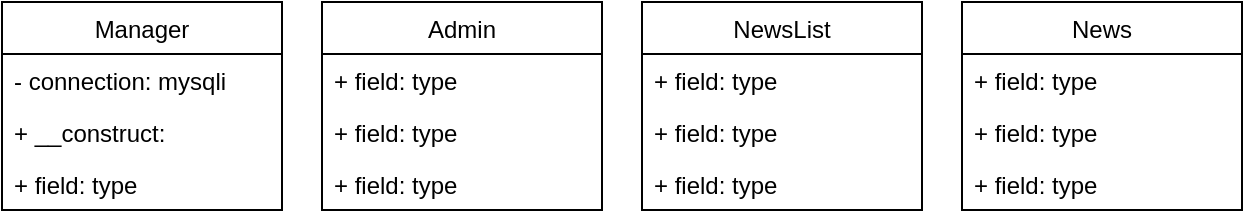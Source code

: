 <mxfile version="14.4.2" type="github">
  <diagram id="YQcV4sclvdIq1VrvEsjX" name="Page-1">
    <mxGraphModel dx="569" dy="322" grid="1" gridSize="10" guides="1" tooltips="1" connect="1" arrows="1" fold="1" page="1" pageScale="1" pageWidth="827" pageHeight="1169" math="0" shadow="0">
      <root>
        <mxCell id="0" />
        <mxCell id="1" parent="0" />
        <mxCell id="pUATQON3ymGfzFJ1JxWe-1" value="Manager" style="swimlane;fontStyle=0;childLayout=stackLayout;horizontal=1;startSize=26;fillColor=none;horizontalStack=0;resizeParent=1;resizeParentMax=0;resizeLast=0;collapsible=1;marginBottom=0;" vertex="1" parent="1">
          <mxGeometry x="20" y="20" width="140" height="104" as="geometry" />
        </mxCell>
        <mxCell id="pUATQON3ymGfzFJ1JxWe-2" value="- connection: mysqli" style="text;strokeColor=none;fillColor=none;align=left;verticalAlign=top;spacingLeft=4;spacingRight=4;overflow=hidden;rotatable=0;points=[[0,0.5],[1,0.5]];portConstraint=eastwest;" vertex="1" parent="pUATQON3ymGfzFJ1JxWe-1">
          <mxGeometry y="26" width="140" height="26" as="geometry" />
        </mxCell>
        <mxCell id="pUATQON3ymGfzFJ1JxWe-3" value="+ __construct:" style="text;strokeColor=none;fillColor=none;align=left;verticalAlign=top;spacingLeft=4;spacingRight=4;overflow=hidden;rotatable=0;points=[[0,0.5],[1,0.5]];portConstraint=eastwest;" vertex="1" parent="pUATQON3ymGfzFJ1JxWe-1">
          <mxGeometry y="52" width="140" height="26" as="geometry" />
        </mxCell>
        <mxCell id="pUATQON3ymGfzFJ1JxWe-4" value="+ field: type" style="text;strokeColor=none;fillColor=none;align=left;verticalAlign=top;spacingLeft=4;spacingRight=4;overflow=hidden;rotatable=0;points=[[0,0.5],[1,0.5]];portConstraint=eastwest;" vertex="1" parent="pUATQON3ymGfzFJ1JxWe-1">
          <mxGeometry y="78" width="140" height="26" as="geometry" />
        </mxCell>
        <mxCell id="pUATQON3ymGfzFJ1JxWe-5" value="Admin" style="swimlane;fontStyle=0;childLayout=stackLayout;horizontal=1;startSize=26;fillColor=none;horizontalStack=0;resizeParent=1;resizeParentMax=0;resizeLast=0;collapsible=1;marginBottom=0;" vertex="1" parent="1">
          <mxGeometry x="180" y="20" width="140" height="104" as="geometry" />
        </mxCell>
        <mxCell id="pUATQON3ymGfzFJ1JxWe-6" value="+ field: type" style="text;strokeColor=none;fillColor=none;align=left;verticalAlign=top;spacingLeft=4;spacingRight=4;overflow=hidden;rotatable=0;points=[[0,0.5],[1,0.5]];portConstraint=eastwest;" vertex="1" parent="pUATQON3ymGfzFJ1JxWe-5">
          <mxGeometry y="26" width="140" height="26" as="geometry" />
        </mxCell>
        <mxCell id="pUATQON3ymGfzFJ1JxWe-7" value="+ field: type" style="text;strokeColor=none;fillColor=none;align=left;verticalAlign=top;spacingLeft=4;spacingRight=4;overflow=hidden;rotatable=0;points=[[0,0.5],[1,0.5]];portConstraint=eastwest;" vertex="1" parent="pUATQON3ymGfzFJ1JxWe-5">
          <mxGeometry y="52" width="140" height="26" as="geometry" />
        </mxCell>
        <mxCell id="pUATQON3ymGfzFJ1JxWe-8" value="+ field: type" style="text;strokeColor=none;fillColor=none;align=left;verticalAlign=top;spacingLeft=4;spacingRight=4;overflow=hidden;rotatable=0;points=[[0,0.5],[1,0.5]];portConstraint=eastwest;" vertex="1" parent="pUATQON3ymGfzFJ1JxWe-5">
          <mxGeometry y="78" width="140" height="26" as="geometry" />
        </mxCell>
        <mxCell id="pUATQON3ymGfzFJ1JxWe-9" value="NewsList" style="swimlane;fontStyle=0;childLayout=stackLayout;horizontal=1;startSize=26;fillColor=none;horizontalStack=0;resizeParent=1;resizeParentMax=0;resizeLast=0;collapsible=1;marginBottom=0;" vertex="1" parent="1">
          <mxGeometry x="340" y="20" width="140" height="104" as="geometry" />
        </mxCell>
        <mxCell id="pUATQON3ymGfzFJ1JxWe-10" value="+ field: type" style="text;strokeColor=none;fillColor=none;align=left;verticalAlign=top;spacingLeft=4;spacingRight=4;overflow=hidden;rotatable=0;points=[[0,0.5],[1,0.5]];portConstraint=eastwest;" vertex="1" parent="pUATQON3ymGfzFJ1JxWe-9">
          <mxGeometry y="26" width="140" height="26" as="geometry" />
        </mxCell>
        <mxCell id="pUATQON3ymGfzFJ1JxWe-11" value="+ field: type" style="text;strokeColor=none;fillColor=none;align=left;verticalAlign=top;spacingLeft=4;spacingRight=4;overflow=hidden;rotatable=0;points=[[0,0.5],[1,0.5]];portConstraint=eastwest;" vertex="1" parent="pUATQON3ymGfzFJ1JxWe-9">
          <mxGeometry y="52" width="140" height="26" as="geometry" />
        </mxCell>
        <mxCell id="pUATQON3ymGfzFJ1JxWe-12" value="+ field: type" style="text;strokeColor=none;fillColor=none;align=left;verticalAlign=top;spacingLeft=4;spacingRight=4;overflow=hidden;rotatable=0;points=[[0,0.5],[1,0.5]];portConstraint=eastwest;" vertex="1" parent="pUATQON3ymGfzFJ1JxWe-9">
          <mxGeometry y="78" width="140" height="26" as="geometry" />
        </mxCell>
        <mxCell id="pUATQON3ymGfzFJ1JxWe-13" value="News" style="swimlane;fontStyle=0;childLayout=stackLayout;horizontal=1;startSize=26;fillColor=none;horizontalStack=0;resizeParent=1;resizeParentMax=0;resizeLast=0;collapsible=1;marginBottom=0;" vertex="1" parent="1">
          <mxGeometry x="500" y="20" width="140" height="104" as="geometry" />
        </mxCell>
        <mxCell id="pUATQON3ymGfzFJ1JxWe-14" value="+ field: type" style="text;strokeColor=none;fillColor=none;align=left;verticalAlign=top;spacingLeft=4;spacingRight=4;overflow=hidden;rotatable=0;points=[[0,0.5],[1,0.5]];portConstraint=eastwest;" vertex="1" parent="pUATQON3ymGfzFJ1JxWe-13">
          <mxGeometry y="26" width="140" height="26" as="geometry" />
        </mxCell>
        <mxCell id="pUATQON3ymGfzFJ1JxWe-15" value="+ field: type" style="text;strokeColor=none;fillColor=none;align=left;verticalAlign=top;spacingLeft=4;spacingRight=4;overflow=hidden;rotatable=0;points=[[0,0.5],[1,0.5]];portConstraint=eastwest;" vertex="1" parent="pUATQON3ymGfzFJ1JxWe-13">
          <mxGeometry y="52" width="140" height="26" as="geometry" />
        </mxCell>
        <mxCell id="pUATQON3ymGfzFJ1JxWe-16" value="+ field: type" style="text;strokeColor=none;fillColor=none;align=left;verticalAlign=top;spacingLeft=4;spacingRight=4;overflow=hidden;rotatable=0;points=[[0,0.5],[1,0.5]];portConstraint=eastwest;" vertex="1" parent="pUATQON3ymGfzFJ1JxWe-13">
          <mxGeometry y="78" width="140" height="26" as="geometry" />
        </mxCell>
      </root>
    </mxGraphModel>
  </diagram>
</mxfile>
